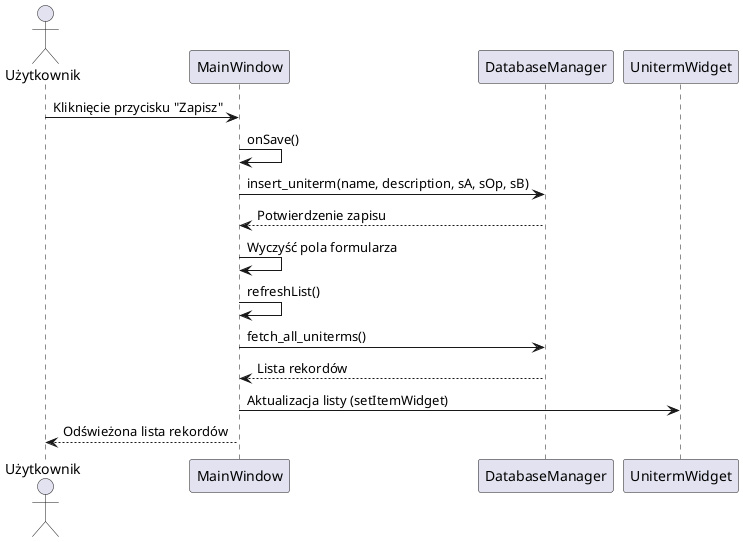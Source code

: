 @startuml
actor "Użytkownik" as User
participant "MainWindow" as MW
participant "DatabaseManager" as DB
participant "UnitermWidget" as UW

User -> MW: Kliknięcie przycisku "Zapisz"
MW -> MW: onSave()
MW -> DB: insert_uniterm(name, description, sA, sOp, sB)
DB --> MW: Potwierdzenie zapisu
MW -> MW: Wyczyść pola formularza
MW -> MW: refreshList()
MW -> DB: fetch_all_uniterms()
DB --> MW: Lista rekordów
MW -> UW: Aktualizacja listy (setItemWidget)
User <-- MW: Odświeżona lista rekordów

@enduml
